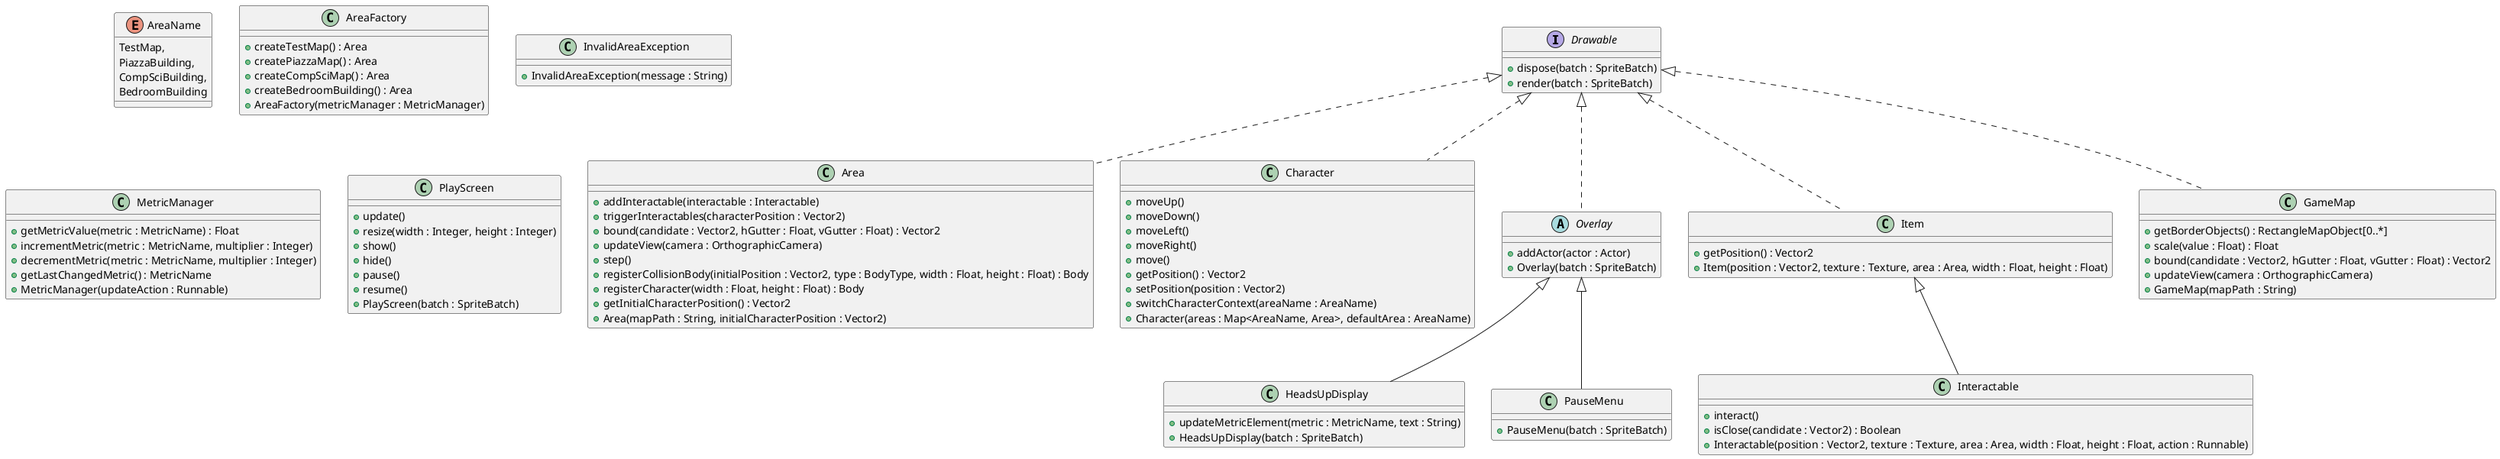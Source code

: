@startuml
'https://plantuml.com/class-diagram

interface Drawable {
    +dispose(batch : SpriteBatch)
    +render(batch : SpriteBatch)
}

enum AreaName {
    TestMap,
    PiazzaBuilding,
    CompSciBuilding,
    BedroomBuilding
}

class Area {
    +addInteractable(interactable : Interactable)
    +triggerInteractables(characterPosition : Vector2)
    +bound(candidate : Vector2, hGutter : Float, vGutter : Float) : Vector2
    +updateView(camera : OrthographicCamera)
    +step()
    +registerCollisionBody(initialPosition : Vector2, type : BodyType, width : Float, height : Float) : Body
    +registerCharacter(width : Float, height : Float) : Body
    +getInitialCharacterPosition() : Vector2
    +Area(mapPath : String, initialCharacterPosition : Vector2)
}

class AreaFactory {
    +createTestMap() : Area
    +createPiazzaMap() : Area
    +createCompSciMap() : Area
    +createBedroomBuilding() : Area
    +AreaFactory(metricManager : MetricManager)
}

class Character {
    +moveUp()
    +moveDown()
    +moveLeft()
    +moveRight()
    +move()
    +getPosition() : Vector2
    +setPosition(position : Vector2)
    +switchCharacterContext(areaName : AreaName)
    +Character(areas : Map<AreaName, Area>, defaultArea : AreaName)
}

abstract class Overlay {
    +addActor(actor : Actor)
    +Overlay(batch : SpriteBatch)
}

class HeadsUpDisplay {
    +updateMetricElement(metric : MetricName, text : String)
    +HeadsUpDisplay(batch : SpriteBatch)
}

class PauseMenu {
    +PauseMenu(batch : SpriteBatch)
}

class InvalidAreaException {
    +InvalidAreaException(message : String)
}

class Item {
    +getPosition() : Vector2
    +Item(position : Vector2, texture : Texture, area : Area, width : Float, height : Float)
}

class Interactable {
    +interact()
    +isClose(candidate : Vector2) : Boolean
    +Interactable(position : Vector2, texture : Texture, area : Area, width : Float, height : Float, action : Runnable)
}

class MetricManager {
    +getMetricValue(metric : MetricName) : Float
    +incrementMetric(metric : MetricName, multiplier : Integer)
    +decrementMetric(metric : MetricName, multiplier : Integer)
    +getLastChangedMetric() : MetricName
    +MetricManager(updateAction : Runnable)
}

class GameMap {
    +getBorderObjects() : RectangleMapObject[0..*]
    +scale(value : Float) : Float
    +bound(candidate : Vector2, hGutter : Float, vGutter : Float) : Vector2
    +updateView(camera : OrthographicCamera)
    +GameMap(mapPath : String)
}

class PlayScreen {
    +update()
    +resize(width : Integer, height : Integer)
    +show()
    +hide()
    +pause()
    +resume()
    +PlayScreen(batch : SpriteBatch)
}

Drawable <|.. Item
Drawable <|.. GameMap
Item <|-- Interactable
Overlay <|-- PauseMenu
Overlay <|-- HeadsUpDisplay
Drawable <|.. Overlay
Drawable <|.. Character
Drawable <|.. Area

@enduml
